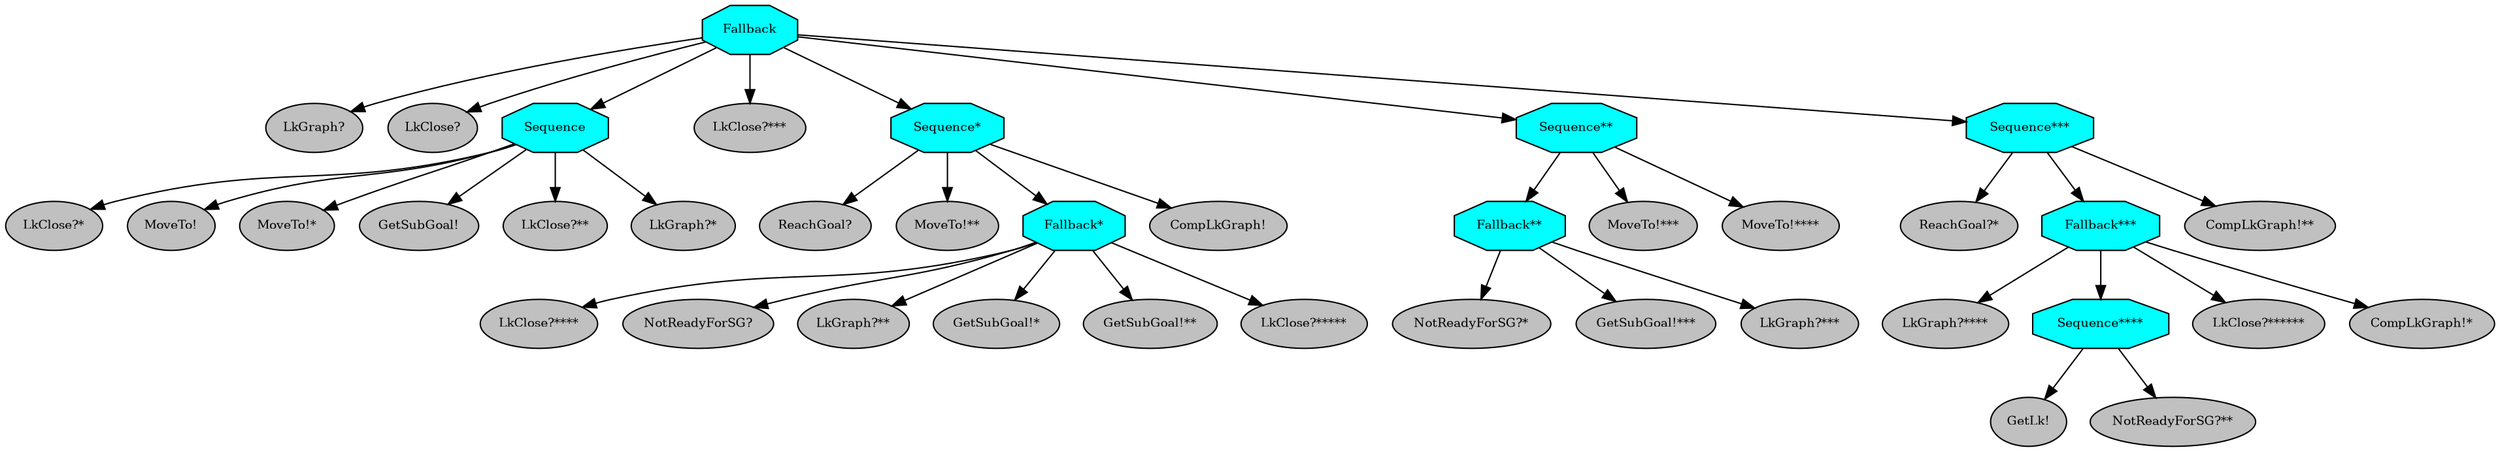 digraph pastafarianism {
ordering=out;
graph [fontname="times-roman"];
node [fontname="times-roman"];
edge [fontname="times-roman"];
Fallback [fillcolor=cyan, fontcolor=black, fontsize=9, label=Fallback, shape=octagon, style=filled];
"LkGraph?" [fillcolor=gray, fontcolor=black, fontsize=9, label="LkGraph?", shape=ellipse, style=filled];
Fallback -> "LkGraph?";
"LkClose?" [fillcolor=gray, fontcolor=black, fontsize=9, label="LkClose?", shape=ellipse, style=filled];
Fallback -> "LkClose?";
Sequence [fillcolor=cyan, fontcolor=black, fontsize=9, label=Sequence, shape=octagon, style=filled];
Fallback -> Sequence;
"LkClose?*" [fillcolor=gray, fontcolor=black, fontsize=9, label="LkClose?*", shape=ellipse, style=filled];
Sequence -> "LkClose?*";
"MoveTo!" [fillcolor=gray, fontcolor=black, fontsize=9, label="MoveTo!", shape=ellipse, style=filled];
Sequence -> "MoveTo!";
"MoveTo!*" [fillcolor=gray, fontcolor=black, fontsize=9, label="MoveTo!*", shape=ellipse, style=filled];
Sequence -> "MoveTo!*";
"GetSubGoal!" [fillcolor=gray, fontcolor=black, fontsize=9, label="GetSubGoal!", shape=ellipse, style=filled];
Sequence -> "GetSubGoal!";
"LkClose?**" [fillcolor=gray, fontcolor=black, fontsize=9, label="LkClose?**", shape=ellipse, style=filled];
Sequence -> "LkClose?**";
"LkGraph?*" [fillcolor=gray, fontcolor=black, fontsize=9, label="LkGraph?*", shape=ellipse, style=filled];
Sequence -> "LkGraph?*";
"LkClose?***" [fillcolor=gray, fontcolor=black, fontsize=9, label="LkClose?***", shape=ellipse, style=filled];
Fallback -> "LkClose?***";
"Sequence*" [fillcolor=cyan, fontcolor=black, fontsize=9, label="Sequence*", shape=octagon, style=filled];
Fallback -> "Sequence*";
"ReachGoal?" [fillcolor=gray, fontcolor=black, fontsize=9, label="ReachGoal?", shape=ellipse, style=filled];
"Sequence*" -> "ReachGoal?";
"MoveTo!**" [fillcolor=gray, fontcolor=black, fontsize=9, label="MoveTo!**", shape=ellipse, style=filled];
"Sequence*" -> "MoveTo!**";
"Fallback*" [fillcolor=cyan, fontcolor=black, fontsize=9, label="Fallback*", shape=octagon, style=filled];
"Sequence*" -> "Fallback*";
"LkClose?****" [fillcolor=gray, fontcolor=black, fontsize=9, label="LkClose?****", shape=ellipse, style=filled];
"Fallback*" -> "LkClose?****";
"NotReadyForSG?" [fillcolor=gray, fontcolor=black, fontsize=9, label="NotReadyForSG?", shape=ellipse, style=filled];
"Fallback*" -> "NotReadyForSG?";
"LkGraph?**" [fillcolor=gray, fontcolor=black, fontsize=9, label="LkGraph?**", shape=ellipse, style=filled];
"Fallback*" -> "LkGraph?**";
"GetSubGoal!*" [fillcolor=gray, fontcolor=black, fontsize=9, label="GetSubGoal!*", shape=ellipse, style=filled];
"Fallback*" -> "GetSubGoal!*";
"GetSubGoal!**" [fillcolor=gray, fontcolor=black, fontsize=9, label="GetSubGoal!**", shape=ellipse, style=filled];
"Fallback*" -> "GetSubGoal!**";
"LkClose?*****" [fillcolor=gray, fontcolor=black, fontsize=9, label="LkClose?*****", shape=ellipse, style=filled];
"Fallback*" -> "LkClose?*****";
"CompLkGraph!" [fillcolor=gray, fontcolor=black, fontsize=9, label="CompLkGraph!", shape=ellipse, style=filled];
"Sequence*" -> "CompLkGraph!";
"Sequence**" [fillcolor=cyan, fontcolor=black, fontsize=9, label="Sequence**", shape=octagon, style=filled];
Fallback -> "Sequence**";
"Fallback**" [fillcolor=cyan, fontcolor=black, fontsize=9, label="Fallback**", shape=octagon, style=filled];
"Sequence**" -> "Fallback**";
"NotReadyForSG?*" [fillcolor=gray, fontcolor=black, fontsize=9, label="NotReadyForSG?*", shape=ellipse, style=filled];
"Fallback**" -> "NotReadyForSG?*";
"GetSubGoal!***" [fillcolor=gray, fontcolor=black, fontsize=9, label="GetSubGoal!***", shape=ellipse, style=filled];
"Fallback**" -> "GetSubGoal!***";
"LkGraph?***" [fillcolor=gray, fontcolor=black, fontsize=9, label="LkGraph?***", shape=ellipse, style=filled];
"Fallback**" -> "LkGraph?***";
"MoveTo!***" [fillcolor=gray, fontcolor=black, fontsize=9, label="MoveTo!***", shape=ellipse, style=filled];
"Sequence**" -> "MoveTo!***";
"MoveTo!****" [fillcolor=gray, fontcolor=black, fontsize=9, label="MoveTo!****", shape=ellipse, style=filled];
"Sequence**" -> "MoveTo!****";
"Sequence***" [fillcolor=cyan, fontcolor=black, fontsize=9, label="Sequence***", shape=octagon, style=filled];
Fallback -> "Sequence***";
"ReachGoal?*" [fillcolor=gray, fontcolor=black, fontsize=9, label="ReachGoal?*", shape=ellipse, style=filled];
"Sequence***" -> "ReachGoal?*";
"Fallback***" [fillcolor=cyan, fontcolor=black, fontsize=9, label="Fallback***", shape=octagon, style=filled];
"Sequence***" -> "Fallback***";
"LkGraph?****" [fillcolor=gray, fontcolor=black, fontsize=9, label="LkGraph?****", shape=ellipse, style=filled];
"Fallback***" -> "LkGraph?****";
"Sequence****" [fillcolor=cyan, fontcolor=black, fontsize=9, label="Sequence****", shape=octagon, style=filled];
"Fallback***" -> "Sequence****";
"GetLk!" [fillcolor=gray, fontcolor=black, fontsize=9, label="GetLk!", shape=ellipse, style=filled];
"Sequence****" -> "GetLk!";
"NotReadyForSG?**" [fillcolor=gray, fontcolor=black, fontsize=9, label="NotReadyForSG?**", shape=ellipse, style=filled];
"Sequence****" -> "NotReadyForSG?**";
"LkClose?******" [fillcolor=gray, fontcolor=black, fontsize=9, label="LkClose?******", shape=ellipse, style=filled];
"Fallback***" -> "LkClose?******";
"CompLkGraph!*" [fillcolor=gray, fontcolor=black, fontsize=9, label="CompLkGraph!*", shape=ellipse, style=filled];
"Fallback***" -> "CompLkGraph!*";
"CompLkGraph!**" [fillcolor=gray, fontcolor=black, fontsize=9, label="CompLkGraph!**", shape=ellipse, style=filled];
"Sequence***" -> "CompLkGraph!**";
}
